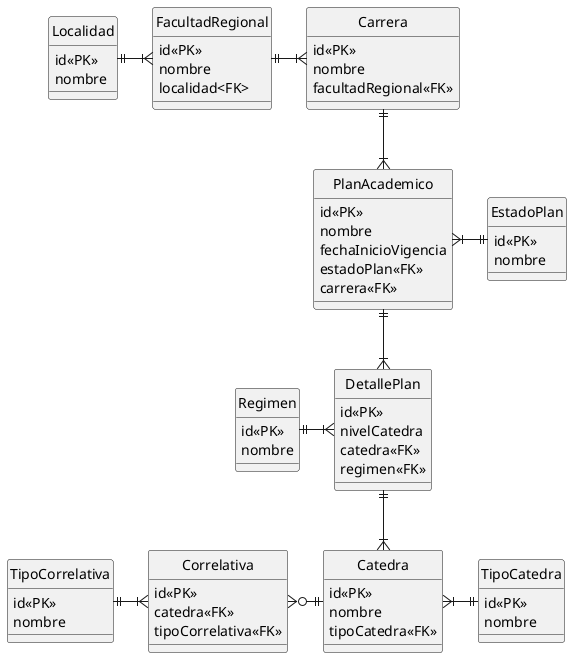 @startuml PlanAcademico
hide circle

entity PlanAcademico{
    id<<PK>>
    nombre
    fechaInicioVigencia
    estadoPlan<<FK>>
    carrera<<FK>>
}

entity DetallePlan{
    id<<PK>>
    nivelCatedra
    catedra<<FK>>
    regimen<<FK>>
}

entity EstadoPlan{
    id<<PK>>
    nombre
}

entity Catedra{
    id<<PK>>
    nombre
    tipoCatedra<<FK>>
}

entity Correlativa{
    id<<PK>>
    catedra<<FK>>
    tipoCorrelativa<<FK>>
}

entity TipoCorrelativa{
    id<<PK>>
    nombre
}

entity Carrera{
    id<<PK>>
    nombre
    facultadRegional<<FK>>
}

entity Regimen {
    id<<PK>>
    nombre
}

entity TipoCatedra {
    id<<PK>>
    nombre
}

entity FacultadRegional {
    id<<PK>>
    nombre
    localidad<FK>
}

entity Localidad {
    id<<PK>>
    nombre  
}

Carrera ||-d-|{ PlanAcademico

PlanAcademico ||-d-|{ DetallePlan
PlanAcademico }|-r-|| EstadoPlan

DetallePlan ||-d-|{ Catedra
DetallePlan }|-l-|| Regimen

Correlativa }|-l-|| TipoCorrelativa
Correlativa }o-r-|| Catedra

Catedra }|-r-|| TipoCatedra

Carrera }|-l-|| FacultadRegional

FacultadRegional }|-l-|| Localidad
@enduml

